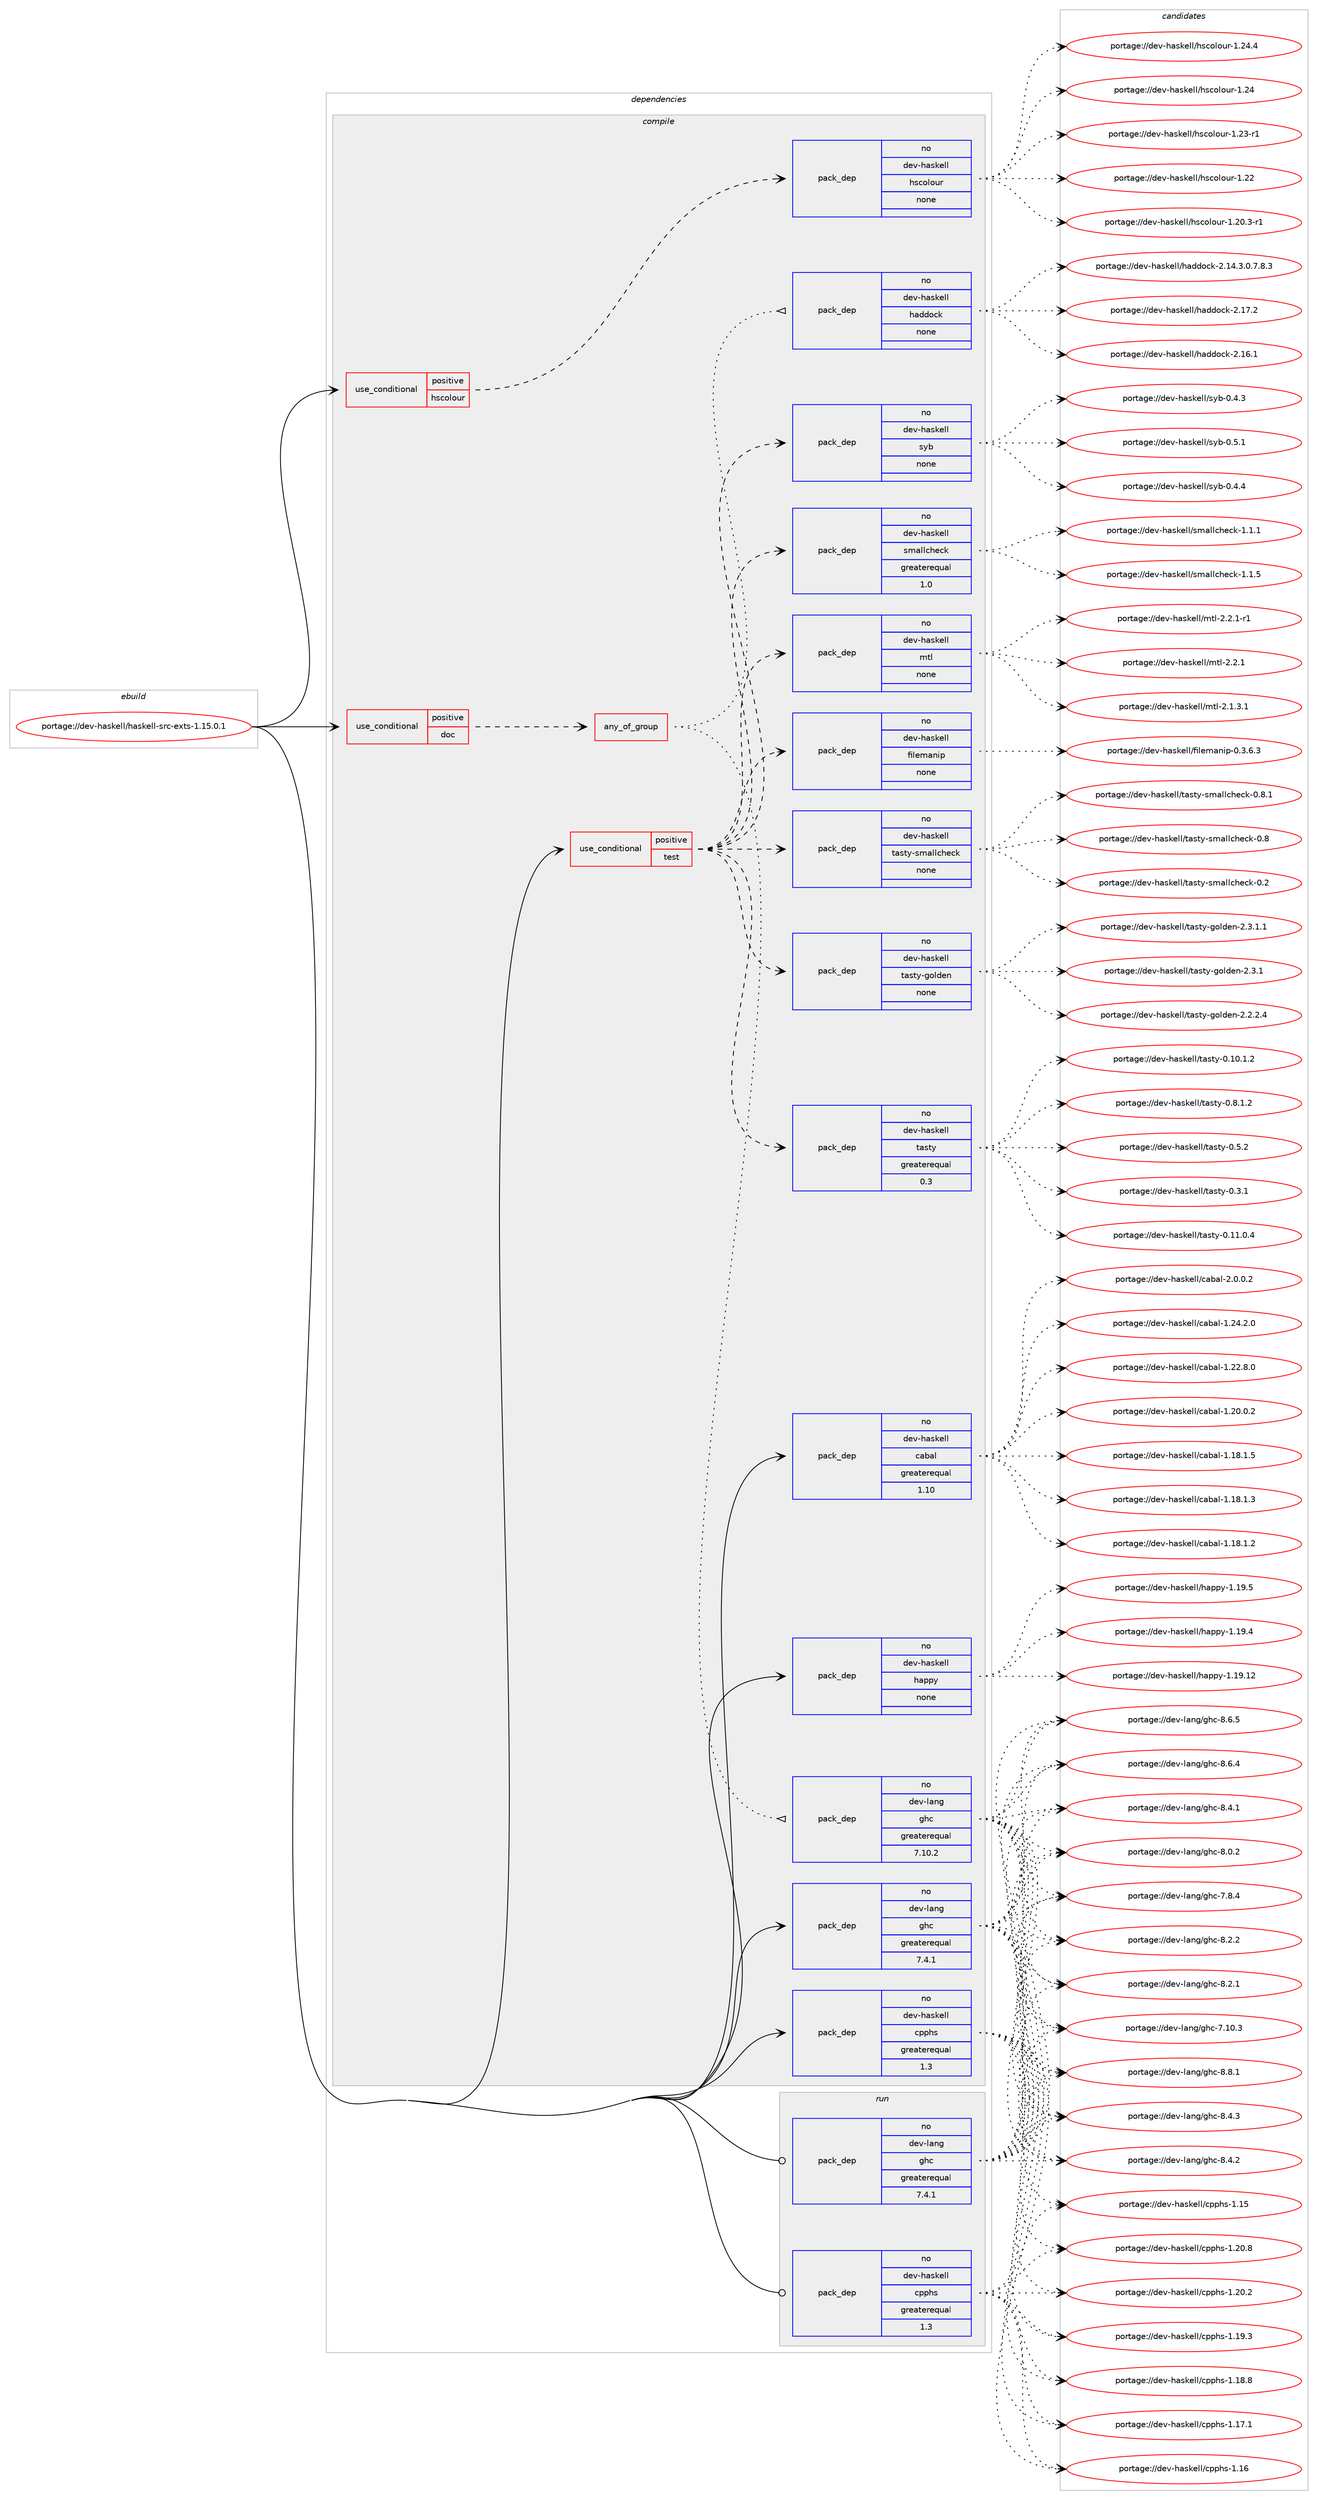 digraph prolog {

# *************
# Graph options
# *************

newrank=true;
concentrate=true;
compound=true;
graph [rankdir=LR,fontname=Helvetica,fontsize=10,ranksep=1.5];#, ranksep=2.5, nodesep=0.2];
edge  [arrowhead=vee];
node  [fontname=Helvetica,fontsize=10];

# **********
# The ebuild
# **********

subgraph cluster_leftcol {
color=gray;
label=<<i>ebuild</i>>;
id [label="portage://dev-haskell/haskell-src-exts-1.15.0.1", color=red, width=4, href="../dev-haskell/haskell-src-exts-1.15.0.1.svg"];
}

# ****************
# The dependencies
# ****************

subgraph cluster_midcol {
color=gray;
label=<<i>dependencies</i>>;
subgraph cluster_compile {
fillcolor="#eeeeee";
style=filled;
label=<<i>compile</i>>;
subgraph cond133626 {
dependency559644 [label=<<TABLE BORDER="0" CELLBORDER="1" CELLSPACING="0" CELLPADDING="4"><TR><TD ROWSPAN="3" CELLPADDING="10">use_conditional</TD></TR><TR><TD>positive</TD></TR><TR><TD>doc</TD></TR></TABLE>>, shape=none, color=red];
subgraph any6336 {
dependency559645 [label=<<TABLE BORDER="0" CELLBORDER="1" CELLSPACING="0" CELLPADDING="4"><TR><TD CELLPADDING="10">any_of_group</TD></TR></TABLE>>, shape=none, color=red];subgraph pack419445 {
dependency559646 [label=<<TABLE BORDER="0" CELLBORDER="1" CELLSPACING="0" CELLPADDING="4" WIDTH="220"><TR><TD ROWSPAN="6" CELLPADDING="30">pack_dep</TD></TR><TR><TD WIDTH="110">no</TD></TR><TR><TD>dev-haskell</TD></TR><TR><TD>haddock</TD></TR><TR><TD>none</TD></TR><TR><TD></TD></TR></TABLE>>, shape=none, color=blue];
}
dependency559645:e -> dependency559646:w [weight=20,style="dotted",arrowhead="oinv"];
subgraph pack419446 {
dependency559647 [label=<<TABLE BORDER="0" CELLBORDER="1" CELLSPACING="0" CELLPADDING="4" WIDTH="220"><TR><TD ROWSPAN="6" CELLPADDING="30">pack_dep</TD></TR><TR><TD WIDTH="110">no</TD></TR><TR><TD>dev-lang</TD></TR><TR><TD>ghc</TD></TR><TR><TD>greaterequal</TD></TR><TR><TD>7.10.2</TD></TR></TABLE>>, shape=none, color=blue];
}
dependency559645:e -> dependency559647:w [weight=20,style="dotted",arrowhead="oinv"];
}
dependency559644:e -> dependency559645:w [weight=20,style="dashed",arrowhead="vee"];
}
id:e -> dependency559644:w [weight=20,style="solid",arrowhead="vee"];
subgraph cond133627 {
dependency559648 [label=<<TABLE BORDER="0" CELLBORDER="1" CELLSPACING="0" CELLPADDING="4"><TR><TD ROWSPAN="3" CELLPADDING="10">use_conditional</TD></TR><TR><TD>positive</TD></TR><TR><TD>hscolour</TD></TR></TABLE>>, shape=none, color=red];
subgraph pack419447 {
dependency559649 [label=<<TABLE BORDER="0" CELLBORDER="1" CELLSPACING="0" CELLPADDING="4" WIDTH="220"><TR><TD ROWSPAN="6" CELLPADDING="30">pack_dep</TD></TR><TR><TD WIDTH="110">no</TD></TR><TR><TD>dev-haskell</TD></TR><TR><TD>hscolour</TD></TR><TR><TD>none</TD></TR><TR><TD></TD></TR></TABLE>>, shape=none, color=blue];
}
dependency559648:e -> dependency559649:w [weight=20,style="dashed",arrowhead="vee"];
}
id:e -> dependency559648:w [weight=20,style="solid",arrowhead="vee"];
subgraph cond133628 {
dependency559650 [label=<<TABLE BORDER="0" CELLBORDER="1" CELLSPACING="0" CELLPADDING="4"><TR><TD ROWSPAN="3" CELLPADDING="10">use_conditional</TD></TR><TR><TD>positive</TD></TR><TR><TD>test</TD></TR></TABLE>>, shape=none, color=red];
subgraph pack419448 {
dependency559651 [label=<<TABLE BORDER="0" CELLBORDER="1" CELLSPACING="0" CELLPADDING="4" WIDTH="220"><TR><TD ROWSPAN="6" CELLPADDING="30">pack_dep</TD></TR><TR><TD WIDTH="110">no</TD></TR><TR><TD>dev-haskell</TD></TR><TR><TD>filemanip</TD></TR><TR><TD>none</TD></TR><TR><TD></TD></TR></TABLE>>, shape=none, color=blue];
}
dependency559650:e -> dependency559651:w [weight=20,style="dashed",arrowhead="vee"];
subgraph pack419449 {
dependency559652 [label=<<TABLE BORDER="0" CELLBORDER="1" CELLSPACING="0" CELLPADDING="4" WIDTH="220"><TR><TD ROWSPAN="6" CELLPADDING="30">pack_dep</TD></TR><TR><TD WIDTH="110">no</TD></TR><TR><TD>dev-haskell</TD></TR><TR><TD>mtl</TD></TR><TR><TD>none</TD></TR><TR><TD></TD></TR></TABLE>>, shape=none, color=blue];
}
dependency559650:e -> dependency559652:w [weight=20,style="dashed",arrowhead="vee"];
subgraph pack419450 {
dependency559653 [label=<<TABLE BORDER="0" CELLBORDER="1" CELLSPACING="0" CELLPADDING="4" WIDTH="220"><TR><TD ROWSPAN="6" CELLPADDING="30">pack_dep</TD></TR><TR><TD WIDTH="110">no</TD></TR><TR><TD>dev-haskell</TD></TR><TR><TD>smallcheck</TD></TR><TR><TD>greaterequal</TD></TR><TR><TD>1.0</TD></TR></TABLE>>, shape=none, color=blue];
}
dependency559650:e -> dependency559653:w [weight=20,style="dashed",arrowhead="vee"];
subgraph pack419451 {
dependency559654 [label=<<TABLE BORDER="0" CELLBORDER="1" CELLSPACING="0" CELLPADDING="4" WIDTH="220"><TR><TD ROWSPAN="6" CELLPADDING="30">pack_dep</TD></TR><TR><TD WIDTH="110">no</TD></TR><TR><TD>dev-haskell</TD></TR><TR><TD>syb</TD></TR><TR><TD>none</TD></TR><TR><TD></TD></TR></TABLE>>, shape=none, color=blue];
}
dependency559650:e -> dependency559654:w [weight=20,style="dashed",arrowhead="vee"];
subgraph pack419452 {
dependency559655 [label=<<TABLE BORDER="0" CELLBORDER="1" CELLSPACING="0" CELLPADDING="4" WIDTH="220"><TR><TD ROWSPAN="6" CELLPADDING="30">pack_dep</TD></TR><TR><TD WIDTH="110">no</TD></TR><TR><TD>dev-haskell</TD></TR><TR><TD>tasty</TD></TR><TR><TD>greaterequal</TD></TR><TR><TD>0.3</TD></TR></TABLE>>, shape=none, color=blue];
}
dependency559650:e -> dependency559655:w [weight=20,style="dashed",arrowhead="vee"];
subgraph pack419453 {
dependency559656 [label=<<TABLE BORDER="0" CELLBORDER="1" CELLSPACING="0" CELLPADDING="4" WIDTH="220"><TR><TD ROWSPAN="6" CELLPADDING="30">pack_dep</TD></TR><TR><TD WIDTH="110">no</TD></TR><TR><TD>dev-haskell</TD></TR><TR><TD>tasty-golden</TD></TR><TR><TD>none</TD></TR><TR><TD></TD></TR></TABLE>>, shape=none, color=blue];
}
dependency559650:e -> dependency559656:w [weight=20,style="dashed",arrowhead="vee"];
subgraph pack419454 {
dependency559657 [label=<<TABLE BORDER="0" CELLBORDER="1" CELLSPACING="0" CELLPADDING="4" WIDTH="220"><TR><TD ROWSPAN="6" CELLPADDING="30">pack_dep</TD></TR><TR><TD WIDTH="110">no</TD></TR><TR><TD>dev-haskell</TD></TR><TR><TD>tasty-smallcheck</TD></TR><TR><TD>none</TD></TR><TR><TD></TD></TR></TABLE>>, shape=none, color=blue];
}
dependency559650:e -> dependency559657:w [weight=20,style="dashed",arrowhead="vee"];
}
id:e -> dependency559650:w [weight=20,style="solid",arrowhead="vee"];
subgraph pack419455 {
dependency559658 [label=<<TABLE BORDER="0" CELLBORDER="1" CELLSPACING="0" CELLPADDING="4" WIDTH="220"><TR><TD ROWSPAN="6" CELLPADDING="30">pack_dep</TD></TR><TR><TD WIDTH="110">no</TD></TR><TR><TD>dev-haskell</TD></TR><TR><TD>cabal</TD></TR><TR><TD>greaterequal</TD></TR><TR><TD>1.10</TD></TR></TABLE>>, shape=none, color=blue];
}
id:e -> dependency559658:w [weight=20,style="solid",arrowhead="vee"];
subgraph pack419456 {
dependency559659 [label=<<TABLE BORDER="0" CELLBORDER="1" CELLSPACING="0" CELLPADDING="4" WIDTH="220"><TR><TD ROWSPAN="6" CELLPADDING="30">pack_dep</TD></TR><TR><TD WIDTH="110">no</TD></TR><TR><TD>dev-haskell</TD></TR><TR><TD>cpphs</TD></TR><TR><TD>greaterequal</TD></TR><TR><TD>1.3</TD></TR></TABLE>>, shape=none, color=blue];
}
id:e -> dependency559659:w [weight=20,style="solid",arrowhead="vee"];
subgraph pack419457 {
dependency559660 [label=<<TABLE BORDER="0" CELLBORDER="1" CELLSPACING="0" CELLPADDING="4" WIDTH="220"><TR><TD ROWSPAN="6" CELLPADDING="30">pack_dep</TD></TR><TR><TD WIDTH="110">no</TD></TR><TR><TD>dev-haskell</TD></TR><TR><TD>happy</TD></TR><TR><TD>none</TD></TR><TR><TD></TD></TR></TABLE>>, shape=none, color=blue];
}
id:e -> dependency559660:w [weight=20,style="solid",arrowhead="vee"];
subgraph pack419458 {
dependency559661 [label=<<TABLE BORDER="0" CELLBORDER="1" CELLSPACING="0" CELLPADDING="4" WIDTH="220"><TR><TD ROWSPAN="6" CELLPADDING="30">pack_dep</TD></TR><TR><TD WIDTH="110">no</TD></TR><TR><TD>dev-lang</TD></TR><TR><TD>ghc</TD></TR><TR><TD>greaterequal</TD></TR><TR><TD>7.4.1</TD></TR></TABLE>>, shape=none, color=blue];
}
id:e -> dependency559661:w [weight=20,style="solid",arrowhead="vee"];
}
subgraph cluster_compileandrun {
fillcolor="#eeeeee";
style=filled;
label=<<i>compile and run</i>>;
}
subgraph cluster_run {
fillcolor="#eeeeee";
style=filled;
label=<<i>run</i>>;
subgraph pack419459 {
dependency559662 [label=<<TABLE BORDER="0" CELLBORDER="1" CELLSPACING="0" CELLPADDING="4" WIDTH="220"><TR><TD ROWSPAN="6" CELLPADDING="30">pack_dep</TD></TR><TR><TD WIDTH="110">no</TD></TR><TR><TD>dev-haskell</TD></TR><TR><TD>cpphs</TD></TR><TR><TD>greaterequal</TD></TR><TR><TD>1.3</TD></TR></TABLE>>, shape=none, color=blue];
}
id:e -> dependency559662:w [weight=20,style="solid",arrowhead="odot"];
subgraph pack419460 {
dependency559663 [label=<<TABLE BORDER="0" CELLBORDER="1" CELLSPACING="0" CELLPADDING="4" WIDTH="220"><TR><TD ROWSPAN="6" CELLPADDING="30">pack_dep</TD></TR><TR><TD WIDTH="110">no</TD></TR><TR><TD>dev-lang</TD></TR><TR><TD>ghc</TD></TR><TR><TD>greaterequal</TD></TR><TR><TD>7.4.1</TD></TR></TABLE>>, shape=none, color=blue];
}
id:e -> dependency559663:w [weight=20,style="solid",arrowhead="odot"];
}
}

# **************
# The candidates
# **************

subgraph cluster_choices {
rank=same;
color=gray;
label=<<i>candidates</i>>;

subgraph choice419445 {
color=black;
nodesep=1;
choice100101118451049711510710110810847104971001001119910745504649554650 [label="portage://dev-haskell/haddock-2.17.2", color=red, width=4,href="../dev-haskell/haddock-2.17.2.svg"];
choice100101118451049711510710110810847104971001001119910745504649544649 [label="portage://dev-haskell/haddock-2.16.1", color=red, width=4,href="../dev-haskell/haddock-2.16.1.svg"];
choice1001011184510497115107101108108471049710010011199107455046495246514648465546564651 [label="portage://dev-haskell/haddock-2.14.3.0.7.8.3", color=red, width=4,href="../dev-haskell/haddock-2.14.3.0.7.8.3.svg"];
dependency559646:e -> choice100101118451049711510710110810847104971001001119910745504649554650:w [style=dotted,weight="100"];
dependency559646:e -> choice100101118451049711510710110810847104971001001119910745504649544649:w [style=dotted,weight="100"];
dependency559646:e -> choice1001011184510497115107101108108471049710010011199107455046495246514648465546564651:w [style=dotted,weight="100"];
}
subgraph choice419446 {
color=black;
nodesep=1;
choice10010111845108971101034710310499455646564649 [label="portage://dev-lang/ghc-8.8.1", color=red, width=4,href="../dev-lang/ghc-8.8.1.svg"];
choice10010111845108971101034710310499455646544653 [label="portage://dev-lang/ghc-8.6.5", color=red, width=4,href="../dev-lang/ghc-8.6.5.svg"];
choice10010111845108971101034710310499455646544652 [label="portage://dev-lang/ghc-8.6.4", color=red, width=4,href="../dev-lang/ghc-8.6.4.svg"];
choice10010111845108971101034710310499455646524651 [label="portage://dev-lang/ghc-8.4.3", color=red, width=4,href="../dev-lang/ghc-8.4.3.svg"];
choice10010111845108971101034710310499455646524650 [label="portage://dev-lang/ghc-8.4.2", color=red, width=4,href="../dev-lang/ghc-8.4.2.svg"];
choice10010111845108971101034710310499455646524649 [label="portage://dev-lang/ghc-8.4.1", color=red, width=4,href="../dev-lang/ghc-8.4.1.svg"];
choice10010111845108971101034710310499455646504650 [label="portage://dev-lang/ghc-8.2.2", color=red, width=4,href="../dev-lang/ghc-8.2.2.svg"];
choice10010111845108971101034710310499455646504649 [label="portage://dev-lang/ghc-8.2.1", color=red, width=4,href="../dev-lang/ghc-8.2.1.svg"];
choice10010111845108971101034710310499455646484650 [label="portage://dev-lang/ghc-8.0.2", color=red, width=4,href="../dev-lang/ghc-8.0.2.svg"];
choice10010111845108971101034710310499455546564652 [label="portage://dev-lang/ghc-7.8.4", color=red, width=4,href="../dev-lang/ghc-7.8.4.svg"];
choice1001011184510897110103471031049945554649484651 [label="portage://dev-lang/ghc-7.10.3", color=red, width=4,href="../dev-lang/ghc-7.10.3.svg"];
dependency559647:e -> choice10010111845108971101034710310499455646564649:w [style=dotted,weight="100"];
dependency559647:e -> choice10010111845108971101034710310499455646544653:w [style=dotted,weight="100"];
dependency559647:e -> choice10010111845108971101034710310499455646544652:w [style=dotted,weight="100"];
dependency559647:e -> choice10010111845108971101034710310499455646524651:w [style=dotted,weight="100"];
dependency559647:e -> choice10010111845108971101034710310499455646524650:w [style=dotted,weight="100"];
dependency559647:e -> choice10010111845108971101034710310499455646524649:w [style=dotted,weight="100"];
dependency559647:e -> choice10010111845108971101034710310499455646504650:w [style=dotted,weight="100"];
dependency559647:e -> choice10010111845108971101034710310499455646504649:w [style=dotted,weight="100"];
dependency559647:e -> choice10010111845108971101034710310499455646484650:w [style=dotted,weight="100"];
dependency559647:e -> choice10010111845108971101034710310499455546564652:w [style=dotted,weight="100"];
dependency559647:e -> choice1001011184510897110103471031049945554649484651:w [style=dotted,weight="100"];
}
subgraph choice419447 {
color=black;
nodesep=1;
choice1001011184510497115107101108108471041159911110811111711445494650524652 [label="portage://dev-haskell/hscolour-1.24.4", color=red, width=4,href="../dev-haskell/hscolour-1.24.4.svg"];
choice100101118451049711510710110810847104115991111081111171144549465052 [label="portage://dev-haskell/hscolour-1.24", color=red, width=4,href="../dev-haskell/hscolour-1.24.svg"];
choice1001011184510497115107101108108471041159911110811111711445494650514511449 [label="portage://dev-haskell/hscolour-1.23-r1", color=red, width=4,href="../dev-haskell/hscolour-1.23-r1.svg"];
choice100101118451049711510710110810847104115991111081111171144549465050 [label="portage://dev-haskell/hscolour-1.22", color=red, width=4,href="../dev-haskell/hscolour-1.22.svg"];
choice10010111845104971151071011081084710411599111108111117114454946504846514511449 [label="portage://dev-haskell/hscolour-1.20.3-r1", color=red, width=4,href="../dev-haskell/hscolour-1.20.3-r1.svg"];
dependency559649:e -> choice1001011184510497115107101108108471041159911110811111711445494650524652:w [style=dotted,weight="100"];
dependency559649:e -> choice100101118451049711510710110810847104115991111081111171144549465052:w [style=dotted,weight="100"];
dependency559649:e -> choice1001011184510497115107101108108471041159911110811111711445494650514511449:w [style=dotted,weight="100"];
dependency559649:e -> choice100101118451049711510710110810847104115991111081111171144549465050:w [style=dotted,weight="100"];
dependency559649:e -> choice10010111845104971151071011081084710411599111108111117114454946504846514511449:w [style=dotted,weight="100"];
}
subgraph choice419448 {
color=black;
nodesep=1;
choice100101118451049711510710110810847102105108101109971101051124548465146544651 [label="portage://dev-haskell/filemanip-0.3.6.3", color=red, width=4,href="../dev-haskell/filemanip-0.3.6.3.svg"];
dependency559651:e -> choice100101118451049711510710110810847102105108101109971101051124548465146544651:w [style=dotted,weight="100"];
}
subgraph choice419449 {
color=black;
nodesep=1;
choice1001011184510497115107101108108471091161084550465046494511449 [label="portage://dev-haskell/mtl-2.2.1-r1", color=red, width=4,href="../dev-haskell/mtl-2.2.1-r1.svg"];
choice100101118451049711510710110810847109116108455046504649 [label="portage://dev-haskell/mtl-2.2.1", color=red, width=4,href="../dev-haskell/mtl-2.2.1.svg"];
choice1001011184510497115107101108108471091161084550464946514649 [label="portage://dev-haskell/mtl-2.1.3.1", color=red, width=4,href="../dev-haskell/mtl-2.1.3.1.svg"];
dependency559652:e -> choice1001011184510497115107101108108471091161084550465046494511449:w [style=dotted,weight="100"];
dependency559652:e -> choice100101118451049711510710110810847109116108455046504649:w [style=dotted,weight="100"];
dependency559652:e -> choice1001011184510497115107101108108471091161084550464946514649:w [style=dotted,weight="100"];
}
subgraph choice419450 {
color=black;
nodesep=1;
choice100101118451049711510710110810847115109971081089910410199107454946494653 [label="portage://dev-haskell/smallcheck-1.1.5", color=red, width=4,href="../dev-haskell/smallcheck-1.1.5.svg"];
choice100101118451049711510710110810847115109971081089910410199107454946494649 [label="portage://dev-haskell/smallcheck-1.1.1", color=red, width=4,href="../dev-haskell/smallcheck-1.1.1.svg"];
dependency559653:e -> choice100101118451049711510710110810847115109971081089910410199107454946494653:w [style=dotted,weight="100"];
dependency559653:e -> choice100101118451049711510710110810847115109971081089910410199107454946494649:w [style=dotted,weight="100"];
}
subgraph choice419451 {
color=black;
nodesep=1;
choice10010111845104971151071011081084711512198454846534649 [label="portage://dev-haskell/syb-0.5.1", color=red, width=4,href="../dev-haskell/syb-0.5.1.svg"];
choice10010111845104971151071011081084711512198454846524652 [label="portage://dev-haskell/syb-0.4.4", color=red, width=4,href="../dev-haskell/syb-0.4.4.svg"];
choice10010111845104971151071011081084711512198454846524651 [label="portage://dev-haskell/syb-0.4.3", color=red, width=4,href="../dev-haskell/syb-0.4.3.svg"];
dependency559654:e -> choice10010111845104971151071011081084711512198454846534649:w [style=dotted,weight="100"];
dependency559654:e -> choice10010111845104971151071011081084711512198454846524652:w [style=dotted,weight="100"];
dependency559654:e -> choice10010111845104971151071011081084711512198454846524651:w [style=dotted,weight="100"];
}
subgraph choice419452 {
color=black;
nodesep=1;
choice100101118451049711510710110810847116971151161214548465646494650 [label="portage://dev-haskell/tasty-0.8.1.2", color=red, width=4,href="../dev-haskell/tasty-0.8.1.2.svg"];
choice10010111845104971151071011081084711697115116121454846534650 [label="portage://dev-haskell/tasty-0.5.2", color=red, width=4,href="../dev-haskell/tasty-0.5.2.svg"];
choice10010111845104971151071011081084711697115116121454846514649 [label="portage://dev-haskell/tasty-0.3.1", color=red, width=4,href="../dev-haskell/tasty-0.3.1.svg"];
choice10010111845104971151071011081084711697115116121454846494946484652 [label="portage://dev-haskell/tasty-0.11.0.4", color=red, width=4,href="../dev-haskell/tasty-0.11.0.4.svg"];
choice10010111845104971151071011081084711697115116121454846494846494650 [label="portage://dev-haskell/tasty-0.10.1.2", color=red, width=4,href="../dev-haskell/tasty-0.10.1.2.svg"];
dependency559655:e -> choice100101118451049711510710110810847116971151161214548465646494650:w [style=dotted,weight="100"];
dependency559655:e -> choice10010111845104971151071011081084711697115116121454846534650:w [style=dotted,weight="100"];
dependency559655:e -> choice10010111845104971151071011081084711697115116121454846514649:w [style=dotted,weight="100"];
dependency559655:e -> choice10010111845104971151071011081084711697115116121454846494946484652:w [style=dotted,weight="100"];
dependency559655:e -> choice10010111845104971151071011081084711697115116121454846494846494650:w [style=dotted,weight="100"];
}
subgraph choice419453 {
color=black;
nodesep=1;
choice10010111845104971151071011081084711697115116121451031111081001011104550465146494649 [label="portage://dev-haskell/tasty-golden-2.3.1.1", color=red, width=4,href="../dev-haskell/tasty-golden-2.3.1.1.svg"];
choice1001011184510497115107101108108471169711511612145103111108100101110455046514649 [label="portage://dev-haskell/tasty-golden-2.3.1", color=red, width=4,href="../dev-haskell/tasty-golden-2.3.1.svg"];
choice10010111845104971151071011081084711697115116121451031111081001011104550465046504652 [label="portage://dev-haskell/tasty-golden-2.2.2.4", color=red, width=4,href="../dev-haskell/tasty-golden-2.2.2.4.svg"];
dependency559656:e -> choice10010111845104971151071011081084711697115116121451031111081001011104550465146494649:w [style=dotted,weight="100"];
dependency559656:e -> choice1001011184510497115107101108108471169711511612145103111108100101110455046514649:w [style=dotted,weight="100"];
dependency559656:e -> choice10010111845104971151071011081084711697115116121451031111081001011104550465046504652:w [style=dotted,weight="100"];
}
subgraph choice419454 {
color=black;
nodesep=1;
choice1001011184510497115107101108108471169711511612145115109971081089910410199107454846564649 [label="portage://dev-haskell/tasty-smallcheck-0.8.1", color=red, width=4,href="../dev-haskell/tasty-smallcheck-0.8.1.svg"];
choice100101118451049711510710110810847116971151161214511510997108108991041019910745484656 [label="portage://dev-haskell/tasty-smallcheck-0.8", color=red, width=4,href="../dev-haskell/tasty-smallcheck-0.8.svg"];
choice100101118451049711510710110810847116971151161214511510997108108991041019910745484650 [label="portage://dev-haskell/tasty-smallcheck-0.2", color=red, width=4,href="../dev-haskell/tasty-smallcheck-0.2.svg"];
dependency559657:e -> choice1001011184510497115107101108108471169711511612145115109971081089910410199107454846564649:w [style=dotted,weight="100"];
dependency559657:e -> choice100101118451049711510710110810847116971151161214511510997108108991041019910745484656:w [style=dotted,weight="100"];
dependency559657:e -> choice100101118451049711510710110810847116971151161214511510997108108991041019910745484650:w [style=dotted,weight="100"];
}
subgraph choice419455 {
color=black;
nodesep=1;
choice100101118451049711510710110810847999798971084550464846484650 [label="portage://dev-haskell/cabal-2.0.0.2", color=red, width=4,href="../dev-haskell/cabal-2.0.0.2.svg"];
choice10010111845104971151071011081084799979897108454946505246504648 [label="portage://dev-haskell/cabal-1.24.2.0", color=red, width=4,href="../dev-haskell/cabal-1.24.2.0.svg"];
choice10010111845104971151071011081084799979897108454946505046564648 [label="portage://dev-haskell/cabal-1.22.8.0", color=red, width=4,href="../dev-haskell/cabal-1.22.8.0.svg"];
choice10010111845104971151071011081084799979897108454946504846484650 [label="portage://dev-haskell/cabal-1.20.0.2", color=red, width=4,href="../dev-haskell/cabal-1.20.0.2.svg"];
choice10010111845104971151071011081084799979897108454946495646494653 [label="portage://dev-haskell/cabal-1.18.1.5", color=red, width=4,href="../dev-haskell/cabal-1.18.1.5.svg"];
choice10010111845104971151071011081084799979897108454946495646494651 [label="portage://dev-haskell/cabal-1.18.1.3", color=red, width=4,href="../dev-haskell/cabal-1.18.1.3.svg"];
choice10010111845104971151071011081084799979897108454946495646494650 [label="portage://dev-haskell/cabal-1.18.1.2", color=red, width=4,href="../dev-haskell/cabal-1.18.1.2.svg"];
dependency559658:e -> choice100101118451049711510710110810847999798971084550464846484650:w [style=dotted,weight="100"];
dependency559658:e -> choice10010111845104971151071011081084799979897108454946505246504648:w [style=dotted,weight="100"];
dependency559658:e -> choice10010111845104971151071011081084799979897108454946505046564648:w [style=dotted,weight="100"];
dependency559658:e -> choice10010111845104971151071011081084799979897108454946504846484650:w [style=dotted,weight="100"];
dependency559658:e -> choice10010111845104971151071011081084799979897108454946495646494653:w [style=dotted,weight="100"];
dependency559658:e -> choice10010111845104971151071011081084799979897108454946495646494651:w [style=dotted,weight="100"];
dependency559658:e -> choice10010111845104971151071011081084799979897108454946495646494650:w [style=dotted,weight="100"];
}
subgraph choice419456 {
color=black;
nodesep=1;
choice1001011184510497115107101108108479911211210411545494650484656 [label="portage://dev-haskell/cpphs-1.20.8", color=red, width=4,href="../dev-haskell/cpphs-1.20.8.svg"];
choice1001011184510497115107101108108479911211210411545494650484650 [label="portage://dev-haskell/cpphs-1.20.2", color=red, width=4,href="../dev-haskell/cpphs-1.20.2.svg"];
choice1001011184510497115107101108108479911211210411545494649574651 [label="portage://dev-haskell/cpphs-1.19.3", color=red, width=4,href="../dev-haskell/cpphs-1.19.3.svg"];
choice1001011184510497115107101108108479911211210411545494649564656 [label="portage://dev-haskell/cpphs-1.18.8", color=red, width=4,href="../dev-haskell/cpphs-1.18.8.svg"];
choice1001011184510497115107101108108479911211210411545494649554649 [label="portage://dev-haskell/cpphs-1.17.1", color=red, width=4,href="../dev-haskell/cpphs-1.17.1.svg"];
choice100101118451049711510710110810847991121121041154549464954 [label="portage://dev-haskell/cpphs-1.16", color=red, width=4,href="../dev-haskell/cpphs-1.16.svg"];
choice100101118451049711510710110810847991121121041154549464953 [label="portage://dev-haskell/cpphs-1.15", color=red, width=4,href="../dev-haskell/cpphs-1.15.svg"];
dependency559659:e -> choice1001011184510497115107101108108479911211210411545494650484656:w [style=dotted,weight="100"];
dependency559659:e -> choice1001011184510497115107101108108479911211210411545494650484650:w [style=dotted,weight="100"];
dependency559659:e -> choice1001011184510497115107101108108479911211210411545494649574651:w [style=dotted,weight="100"];
dependency559659:e -> choice1001011184510497115107101108108479911211210411545494649564656:w [style=dotted,weight="100"];
dependency559659:e -> choice1001011184510497115107101108108479911211210411545494649554649:w [style=dotted,weight="100"];
dependency559659:e -> choice100101118451049711510710110810847991121121041154549464954:w [style=dotted,weight="100"];
dependency559659:e -> choice100101118451049711510710110810847991121121041154549464953:w [style=dotted,weight="100"];
}
subgraph choice419457 {
color=black;
nodesep=1;
choice1001011184510497115107101108108471049711211212145494649574653 [label="portage://dev-haskell/happy-1.19.5", color=red, width=4,href="../dev-haskell/happy-1.19.5.svg"];
choice1001011184510497115107101108108471049711211212145494649574652 [label="portage://dev-haskell/happy-1.19.4", color=red, width=4,href="../dev-haskell/happy-1.19.4.svg"];
choice100101118451049711510710110810847104971121121214549464957464950 [label="portage://dev-haskell/happy-1.19.12", color=red, width=4,href="../dev-haskell/happy-1.19.12.svg"];
dependency559660:e -> choice1001011184510497115107101108108471049711211212145494649574653:w [style=dotted,weight="100"];
dependency559660:e -> choice1001011184510497115107101108108471049711211212145494649574652:w [style=dotted,weight="100"];
dependency559660:e -> choice100101118451049711510710110810847104971121121214549464957464950:w [style=dotted,weight="100"];
}
subgraph choice419458 {
color=black;
nodesep=1;
choice10010111845108971101034710310499455646564649 [label="portage://dev-lang/ghc-8.8.1", color=red, width=4,href="../dev-lang/ghc-8.8.1.svg"];
choice10010111845108971101034710310499455646544653 [label="portage://dev-lang/ghc-8.6.5", color=red, width=4,href="../dev-lang/ghc-8.6.5.svg"];
choice10010111845108971101034710310499455646544652 [label="portage://dev-lang/ghc-8.6.4", color=red, width=4,href="../dev-lang/ghc-8.6.4.svg"];
choice10010111845108971101034710310499455646524651 [label="portage://dev-lang/ghc-8.4.3", color=red, width=4,href="../dev-lang/ghc-8.4.3.svg"];
choice10010111845108971101034710310499455646524650 [label="portage://dev-lang/ghc-8.4.2", color=red, width=4,href="../dev-lang/ghc-8.4.2.svg"];
choice10010111845108971101034710310499455646524649 [label="portage://dev-lang/ghc-8.4.1", color=red, width=4,href="../dev-lang/ghc-8.4.1.svg"];
choice10010111845108971101034710310499455646504650 [label="portage://dev-lang/ghc-8.2.2", color=red, width=4,href="../dev-lang/ghc-8.2.2.svg"];
choice10010111845108971101034710310499455646504649 [label="portage://dev-lang/ghc-8.2.1", color=red, width=4,href="../dev-lang/ghc-8.2.1.svg"];
choice10010111845108971101034710310499455646484650 [label="portage://dev-lang/ghc-8.0.2", color=red, width=4,href="../dev-lang/ghc-8.0.2.svg"];
choice10010111845108971101034710310499455546564652 [label="portage://dev-lang/ghc-7.8.4", color=red, width=4,href="../dev-lang/ghc-7.8.4.svg"];
choice1001011184510897110103471031049945554649484651 [label="portage://dev-lang/ghc-7.10.3", color=red, width=4,href="../dev-lang/ghc-7.10.3.svg"];
dependency559661:e -> choice10010111845108971101034710310499455646564649:w [style=dotted,weight="100"];
dependency559661:e -> choice10010111845108971101034710310499455646544653:w [style=dotted,weight="100"];
dependency559661:e -> choice10010111845108971101034710310499455646544652:w [style=dotted,weight="100"];
dependency559661:e -> choice10010111845108971101034710310499455646524651:w [style=dotted,weight="100"];
dependency559661:e -> choice10010111845108971101034710310499455646524650:w [style=dotted,weight="100"];
dependency559661:e -> choice10010111845108971101034710310499455646524649:w [style=dotted,weight="100"];
dependency559661:e -> choice10010111845108971101034710310499455646504650:w [style=dotted,weight="100"];
dependency559661:e -> choice10010111845108971101034710310499455646504649:w [style=dotted,weight="100"];
dependency559661:e -> choice10010111845108971101034710310499455646484650:w [style=dotted,weight="100"];
dependency559661:e -> choice10010111845108971101034710310499455546564652:w [style=dotted,weight="100"];
dependency559661:e -> choice1001011184510897110103471031049945554649484651:w [style=dotted,weight="100"];
}
subgraph choice419459 {
color=black;
nodesep=1;
choice1001011184510497115107101108108479911211210411545494650484656 [label="portage://dev-haskell/cpphs-1.20.8", color=red, width=4,href="../dev-haskell/cpphs-1.20.8.svg"];
choice1001011184510497115107101108108479911211210411545494650484650 [label="portage://dev-haskell/cpphs-1.20.2", color=red, width=4,href="../dev-haskell/cpphs-1.20.2.svg"];
choice1001011184510497115107101108108479911211210411545494649574651 [label="portage://dev-haskell/cpphs-1.19.3", color=red, width=4,href="../dev-haskell/cpphs-1.19.3.svg"];
choice1001011184510497115107101108108479911211210411545494649564656 [label="portage://dev-haskell/cpphs-1.18.8", color=red, width=4,href="../dev-haskell/cpphs-1.18.8.svg"];
choice1001011184510497115107101108108479911211210411545494649554649 [label="portage://dev-haskell/cpphs-1.17.1", color=red, width=4,href="../dev-haskell/cpphs-1.17.1.svg"];
choice100101118451049711510710110810847991121121041154549464954 [label="portage://dev-haskell/cpphs-1.16", color=red, width=4,href="../dev-haskell/cpphs-1.16.svg"];
choice100101118451049711510710110810847991121121041154549464953 [label="portage://dev-haskell/cpphs-1.15", color=red, width=4,href="../dev-haskell/cpphs-1.15.svg"];
dependency559662:e -> choice1001011184510497115107101108108479911211210411545494650484656:w [style=dotted,weight="100"];
dependency559662:e -> choice1001011184510497115107101108108479911211210411545494650484650:w [style=dotted,weight="100"];
dependency559662:e -> choice1001011184510497115107101108108479911211210411545494649574651:w [style=dotted,weight="100"];
dependency559662:e -> choice1001011184510497115107101108108479911211210411545494649564656:w [style=dotted,weight="100"];
dependency559662:e -> choice1001011184510497115107101108108479911211210411545494649554649:w [style=dotted,weight="100"];
dependency559662:e -> choice100101118451049711510710110810847991121121041154549464954:w [style=dotted,weight="100"];
dependency559662:e -> choice100101118451049711510710110810847991121121041154549464953:w [style=dotted,weight="100"];
}
subgraph choice419460 {
color=black;
nodesep=1;
choice10010111845108971101034710310499455646564649 [label="portage://dev-lang/ghc-8.8.1", color=red, width=4,href="../dev-lang/ghc-8.8.1.svg"];
choice10010111845108971101034710310499455646544653 [label="portage://dev-lang/ghc-8.6.5", color=red, width=4,href="../dev-lang/ghc-8.6.5.svg"];
choice10010111845108971101034710310499455646544652 [label="portage://dev-lang/ghc-8.6.4", color=red, width=4,href="../dev-lang/ghc-8.6.4.svg"];
choice10010111845108971101034710310499455646524651 [label="portage://dev-lang/ghc-8.4.3", color=red, width=4,href="../dev-lang/ghc-8.4.3.svg"];
choice10010111845108971101034710310499455646524650 [label="portage://dev-lang/ghc-8.4.2", color=red, width=4,href="../dev-lang/ghc-8.4.2.svg"];
choice10010111845108971101034710310499455646524649 [label="portage://dev-lang/ghc-8.4.1", color=red, width=4,href="../dev-lang/ghc-8.4.1.svg"];
choice10010111845108971101034710310499455646504650 [label="portage://dev-lang/ghc-8.2.2", color=red, width=4,href="../dev-lang/ghc-8.2.2.svg"];
choice10010111845108971101034710310499455646504649 [label="portage://dev-lang/ghc-8.2.1", color=red, width=4,href="../dev-lang/ghc-8.2.1.svg"];
choice10010111845108971101034710310499455646484650 [label="portage://dev-lang/ghc-8.0.2", color=red, width=4,href="../dev-lang/ghc-8.0.2.svg"];
choice10010111845108971101034710310499455546564652 [label="portage://dev-lang/ghc-7.8.4", color=red, width=4,href="../dev-lang/ghc-7.8.4.svg"];
choice1001011184510897110103471031049945554649484651 [label="portage://dev-lang/ghc-7.10.3", color=red, width=4,href="../dev-lang/ghc-7.10.3.svg"];
dependency559663:e -> choice10010111845108971101034710310499455646564649:w [style=dotted,weight="100"];
dependency559663:e -> choice10010111845108971101034710310499455646544653:w [style=dotted,weight="100"];
dependency559663:e -> choice10010111845108971101034710310499455646544652:w [style=dotted,weight="100"];
dependency559663:e -> choice10010111845108971101034710310499455646524651:w [style=dotted,weight="100"];
dependency559663:e -> choice10010111845108971101034710310499455646524650:w [style=dotted,weight="100"];
dependency559663:e -> choice10010111845108971101034710310499455646524649:w [style=dotted,weight="100"];
dependency559663:e -> choice10010111845108971101034710310499455646504650:w [style=dotted,weight="100"];
dependency559663:e -> choice10010111845108971101034710310499455646504649:w [style=dotted,weight="100"];
dependency559663:e -> choice10010111845108971101034710310499455646484650:w [style=dotted,weight="100"];
dependency559663:e -> choice10010111845108971101034710310499455546564652:w [style=dotted,weight="100"];
dependency559663:e -> choice1001011184510897110103471031049945554649484651:w [style=dotted,weight="100"];
}
}

}
